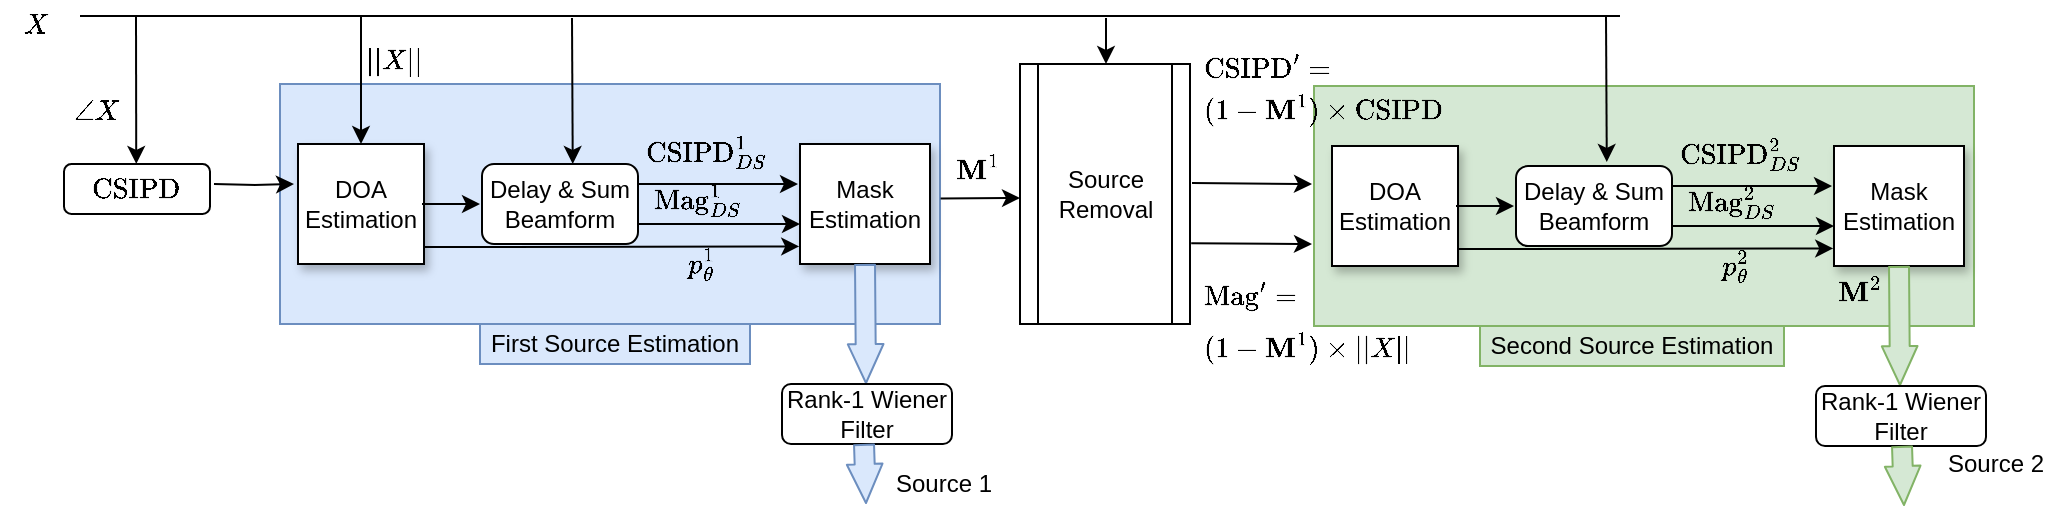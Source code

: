 <mxfile version="12.1.0" type="github" pages="1"><diagram id="od8Y8C4DSqS_Qob8x_1s" name="Page-1"><mxGraphModel dx="981" dy="612" grid="1" gridSize="10" guides="1" tooltips="1" connect="1" arrows="1" fold="1" page="1" pageScale="1" pageWidth="1169" pageHeight="827" math="1" shadow="0"><root><mxCell id="0"/><mxCell id="1" parent="0"/><mxCell id="a5M3Ul1GQjcWvPVs12yN-65" value="&lt;div&gt;$$||X||$$&lt;/div&gt;" style="text;html=1;resizable=0;points=[];align=center;verticalAlign=middle;labelBackgroundColor=#ffffff;" vertex="1" connectable="0" parent="1"><mxGeometry x="248.919" y="99" as="geometry"><mxPoint x="7.5" y="-60" as="offset"/></mxGeometry></mxCell><mxCell id="a5M3Ul1GQjcWvPVs12yN-4" value="" style="rounded=0;whiteSpace=wrap;html=1;fillColor=#dae8fc;strokeColor=#6c8ebf;" vertex="1" parent="1"><mxGeometry x="200" y="50" width="330" height="120" as="geometry"/></mxCell><mxCell id="fAk3uDWp7C3FxuoYsQkG-1" value="&lt;div&gt;DOA&lt;/div&gt;&lt;div&gt;Estimation&lt;br&gt;&lt;/div&gt;" style="rounded=0;whiteSpace=wrap;html=1;shadow=1;glass=0;comic=0;gradientColor=#ffffff;" parent="1" vertex="1"><mxGeometry x="209" y="80" width="63" height="60" as="geometry"/></mxCell><mxCell id="fAk3uDWp7C3FxuoYsQkG-2" value="&lt;div&gt;Mask&lt;/div&gt;&lt;div&gt;Estimation&lt;/div&gt;" style="rounded=0;whiteSpace=wrap;html=1;shadow=1;" parent="1" vertex="1"><mxGeometry x="460" y="80" width="65" height="60" as="geometry"/></mxCell><mxCell id="fAk3uDWp7C3FxuoYsQkG-23" style="edgeStyle=orthogonalEdgeStyle;rounded=0;orthogonalLoop=1;jettySize=auto;html=1;" parent="1" edge="1"><mxGeometry relative="1" as="geometry"><mxPoint x="207" y="100" as="targetPoint"/><mxPoint x="167" y="100.0" as="sourcePoint"/></mxGeometry></mxCell><mxCell id="fAk3uDWp7C3FxuoYsQkG-25" value="" style="endArrow=classic;html=1;exitX=1;exitY=0.5;exitDx=0;exitDy=0;" parent="1" edge="1"><mxGeometry width="50" height="50" relative="1" as="geometry"><mxPoint x="271" y="110" as="sourcePoint"/><mxPoint x="300" y="110" as="targetPoint"/></mxGeometry></mxCell><mxCell id="fAk3uDWp7C3FxuoYsQkG-27" value="&lt;div&gt;Source&lt;/div&gt;&lt;div&gt;Removal&lt;br&gt;&lt;/div&gt;" style="shape=process;whiteSpace=wrap;html=1;backgroundOutline=1;" parent="1" vertex="1"><mxGeometry x="570" y="40" width="85" height="130" as="geometry"/></mxCell><mxCell id="BpN_kunuUldj0sohHr4y-5" value="" style="endArrow=classic;html=1;" parent="1" edge="1"><mxGeometry width="50" height="50" relative="1" as="geometry"><mxPoint x="656" y="99.5" as="sourcePoint"/><mxPoint x="716" y="100" as="targetPoint"/></mxGeometry></mxCell><mxCell id="BpN_kunuUldj0sohHr4y-8" value="" style="endArrow=classic;html=1;exitX=1.007;exitY=0.689;exitDx=0;exitDy=0;exitPerimeter=0;" parent="1" edge="1"><mxGeometry width="50" height="50" relative="1" as="geometry"><mxPoint x="655.595" y="129.57" as="sourcePoint"/><mxPoint x="716" y="130" as="targetPoint"/></mxGeometry></mxCell><mxCell id="BpN_kunuUldj0sohHr4y-9" value="&lt;div&gt;$$\text{CSIPD}'=$$&lt;/div&gt;" style="text;html=1;resizable=0;points=[];autosize=1;align=left;verticalAlign=top;spacingTop=-4;" parent="1" vertex="1"><mxGeometry x="660" y="20" width="120" height="20" as="geometry"/></mxCell><mxCell id="BpN_kunuUldj0sohHr4y-11" value="" style="endArrow=classic;html=1;exitX=1.007;exitY=0.477;exitDx=0;exitDy=0;exitPerimeter=0;" parent="1" edge="1"><mxGeometry width="50" height="50" relative="1" as="geometry"><mxPoint x="530.31" y="107.24" as="sourcePoint"/><mxPoint x="570" y="107" as="targetPoint"/></mxGeometry></mxCell><mxCell id="BpN_kunuUldj0sohHr4y-12" value="&lt;div&gt;$$\text{Mag}'=$$&lt;/div&gt;" style="text;html=1;resizable=0;points=[];autosize=1;align=left;verticalAlign=top;spacingTop=-4;" parent="1" vertex="1"><mxGeometry x="660" y="134" width="100" height="20" as="geometry"/></mxCell><mxCell id="BpN_kunuUldj0sohHr4y-13" value="" style="shape=flexArrow;endArrow=classic;html=1;exitX=0.45;exitY=0.999;exitDx=0;exitDy=0;exitPerimeter=0;fillColor=#dae8fc;strokeColor=#6c8ebf;endWidth=6.839;endSize=6.14;" parent="1" edge="1"><mxGeometry width="50" height="50" relative="1" as="geometry"><mxPoint x="492.5" y="139.94" as="sourcePoint"/><mxPoint x="493" y="200" as="targetPoint"/></mxGeometry></mxCell><mxCell id="BpN_kunuUldj0sohHr4y-15" value="&lt;div&gt;Source 1&lt;/div&gt;" style="text;html=1;resizable=0;points=[];autosize=1;align=left;verticalAlign=top;spacingTop=-4;" parent="1" vertex="1"><mxGeometry x="506" y="240" width="60" height="20" as="geometry"/></mxCell><mxCell id="a5M3Ul1GQjcWvPVs12yN-3" value="" style="shape=image;html=1;verticalAlign=top;verticalLabelPosition=bottom;labelBackgroundColor=#ffffff;imageAspect=0;aspect=fixed;image=https://cdn2.iconfinder.com/data/icons/arrows-and-universal-actions-icon-set/256/more-128.png" vertex="1" parent="1"><mxGeometry x="1053" y="100" width="34" height="34" as="geometry"/></mxCell><mxCell id="a5M3Ul1GQjcWvPVs12yN-7" value="First Source Estimation" style="text;html=1;strokeColor=#6c8ebf;fillColor=#dae8fc;align=center;verticalAlign=middle;whiteSpace=wrap;rounded=0;" vertex="1" parent="1"><mxGeometry x="300" y="170" width="135" height="20" as="geometry"/></mxCell><mxCell id="a5M3Ul1GQjcWvPVs12yN-9" value="" style="endArrow=none;html=1;" edge="1" parent="1"><mxGeometry width="50" height="50" relative="1" as="geometry"><mxPoint x="100" y="16" as="sourcePoint"/><mxPoint x="870" y="16" as="targetPoint"/></mxGeometry></mxCell><mxCell id="a5M3Ul1GQjcWvPVs12yN-10" value="&lt;div&gt;Delay &amp;amp; Sum&lt;/div&gt;Beamform" style="rounded=1;whiteSpace=wrap;html=1;" vertex="1" parent="1"><mxGeometry x="301" y="90" width="78" height="40" as="geometry"/></mxCell><mxCell id="a5M3Ul1GQjcWvPVs12yN-13" value="" style="endArrow=classic;html=1;exitX=1;exitY=0.25;exitDx=0;exitDy=0;" edge="1" parent="1" source="a5M3Ul1GQjcWvPVs12yN-10"><mxGeometry width="50" height="50" relative="1" as="geometry"><mxPoint x="411" y="100" as="sourcePoint"/><mxPoint x="459" y="100" as="targetPoint"/></mxGeometry></mxCell><mxCell id="a5M3Ul1GQjcWvPVs12yN-14" value="" style="endArrow=classic;html=1;exitX=1;exitY=0.75;exitDx=0;exitDy=0;" edge="1" parent="1" source="a5M3Ul1GQjcWvPVs12yN-10"><mxGeometry width="50" height="50" relative="1" as="geometry"><mxPoint x="412" y="120" as="sourcePoint"/><mxPoint x="460" y="120" as="targetPoint"/></mxGeometry></mxCell><mxCell id="a5M3Ul1GQjcWvPVs12yN-15" value="&lt;div&gt;$$\text{CSIPD}^1_{DS}$$&lt;/div&gt;" style="text;html=1;resizable=0;points=[];autosize=1;align=left;verticalAlign=top;spacingTop=-4;" vertex="1" parent="1"><mxGeometry x="381" y="61" width="150" height="20" as="geometry"/></mxCell><mxCell id="a5M3Ul1GQjcWvPVs12yN-17" value="$$\text{Mag}^1_{DS}$$" style="text;html=1;resizable=0;points=[];autosize=1;align=left;verticalAlign=top;spacingTop=-4;" vertex="1" parent="1"><mxGeometry x="385" y="85" width="140" height="20" as="geometry"/></mxCell><mxCell id="a5M3Ul1GQjcWvPVs12yN-18" value="" style="endArrow=classic;html=1;entryX=-0.006;entryY=0.854;entryDx=0;entryDy=0;entryPerimeter=0;" edge="1" parent="1" target="fAk3uDWp7C3FxuoYsQkG-2"><mxGeometry width="50" height="50" relative="1" as="geometry"><mxPoint x="272" y="131.5" as="sourcePoint"/><mxPoint x="443" y="131.48" as="targetPoint"/></mxGeometry></mxCell><mxCell id="a5M3Ul1GQjcWvPVs12yN-19" value="$$p^1_{\theta}$$" style="text;html=1;resizable=0;points=[];autosize=1;align=left;verticalAlign=top;spacingTop=-4;" vertex="1" parent="1"><mxGeometry x="402" y="117" width="100" height="20" as="geometry"/></mxCell><mxCell id="a5M3Ul1GQjcWvPVs12yN-20" value="&lt;div&gt;Rank-1 Wiener&lt;/div&gt;&lt;div&gt;Filter&lt;br&gt;&lt;/div&gt;" style="rounded=1;whiteSpace=wrap;html=1;" vertex="1" parent="1"><mxGeometry x="451" y="200" width="85" height="30" as="geometry"/></mxCell><mxCell id="a5M3Ul1GQjcWvPVs12yN-23" value="" style="shape=flexArrow;endArrow=classic;html=1;exitX=0.45;exitY=0.999;exitDx=0;exitDy=0;exitPerimeter=0;fillColor=#dae8fc;strokeColor=#6c8ebf;endWidth=6.839;endSize=6.14;" edge="1" parent="1"><mxGeometry width="50" height="50" relative="1" as="geometry"><mxPoint x="492" y="229.94" as="sourcePoint"/><mxPoint x="493" y="260" as="targetPoint"/></mxGeometry></mxCell><mxCell id="a5M3Ul1GQjcWvPVs12yN-26" value="$$\angle X$$" style="text;html=1;resizable=0;points=[];align=center;verticalAlign=middle;labelBackgroundColor=#ffffff;" vertex="1" connectable="0" parent="1"><mxGeometry x="100.167" y="134" as="geometry"><mxPoint x="7.5" y="-70" as="offset"/></mxGeometry></mxCell><mxCell id="a5M3Ul1GQjcWvPVs12yN-27" value="" style="endArrow=classic;html=1;entryX=0.514;entryY=-0.003;entryDx=0;entryDy=0;entryPerimeter=0;" edge="1" parent="1"><mxGeometry width="50" height="50" relative="1" as="geometry"><mxPoint x="128" y="16" as="sourcePoint"/><mxPoint x="128.12" y="89.94" as="targetPoint"/><Array as="points"><mxPoint x="128" y="16"/></Array></mxGeometry></mxCell><mxCell id="a5M3Ul1GQjcWvPVs12yN-29" value="&lt;div&gt;$$X$$&lt;/div&gt;" style="text;html=1;resizable=0;points=[];align=center;verticalAlign=middle;labelBackgroundColor=#ffffff;" vertex="1" connectable="0" parent="1"><mxGeometry x="69.919" y="80" as="geometry"><mxPoint x="7.5" y="-60" as="offset"/></mxGeometry></mxCell><mxCell id="a5M3Ul1GQjcWvPVs12yN-30" value="" style="endArrow=classic;html=1;entryX=0.5;entryY=0;entryDx=0;entryDy=0;" edge="1" parent="1" target="fAk3uDWp7C3FxuoYsQkG-1"><mxGeometry width="50" height="50" relative="1" as="geometry"><mxPoint x="240.5" y="16" as="sourcePoint"/><mxPoint x="240.5" y="76" as="targetPoint"/></mxGeometry></mxCell><mxCell id="a5M3Ul1GQjcWvPVs12yN-33" value="" style="endArrow=classic;html=1;entryX=0.633;entryY=0;entryDx=0;entryDy=0;entryPerimeter=0;" edge="1" parent="1"><mxGeometry width="50" height="50" relative="1" as="geometry"><mxPoint x="346" y="17" as="sourcePoint"/><mxPoint x="346.374" y="90" as="targetPoint"/></mxGeometry></mxCell><mxCell id="a5M3Ul1GQjcWvPVs12yN-35" value="" style="endArrow=classic;html=1;" edge="1" parent="1"><mxGeometry width="50" height="50" relative="1" as="geometry"><mxPoint x="613" y="17" as="sourcePoint"/><mxPoint x="613" y="40" as="targetPoint"/></mxGeometry></mxCell><mxCell id="a5M3Ul1GQjcWvPVs12yN-36" value="" style="rounded=0;whiteSpace=wrap;html=1;fillColor=#d5e8d4;strokeColor=#82b366;" vertex="1" parent="1"><mxGeometry x="717" y="51" width="330" height="120" as="geometry"/></mxCell><mxCell id="a5M3Ul1GQjcWvPVs12yN-37" value="&lt;div&gt;DOA&lt;/div&gt;&lt;div&gt;Estimation&lt;br&gt;&lt;/div&gt;" style="rounded=0;whiteSpace=wrap;html=1;shadow=1;glass=0;comic=0;" vertex="1" parent="1"><mxGeometry x="726" y="81" width="63" height="60" as="geometry"/></mxCell><mxCell id="a5M3Ul1GQjcWvPVs12yN-38" value="&lt;div&gt;Mask&lt;/div&gt;&lt;div&gt;Estimation&lt;/div&gt;" style="rounded=0;whiteSpace=wrap;html=1;shadow=1;" vertex="1" parent="1"><mxGeometry x="977" y="81" width="65" height="60" as="geometry"/></mxCell><mxCell id="a5M3Ul1GQjcWvPVs12yN-40" value="" style="endArrow=classic;html=1;exitX=1;exitY=0.5;exitDx=0;exitDy=0;" edge="1" parent="1"><mxGeometry width="50" height="50" relative="1" as="geometry"><mxPoint x="788" y="111" as="sourcePoint"/><mxPoint x="817" y="111" as="targetPoint"/></mxGeometry></mxCell><mxCell id="a5M3Ul1GQjcWvPVs12yN-41" value="" style="shape=flexArrow;endArrow=classic;html=1;exitX=0.45;exitY=0.999;exitDx=0;exitDy=0;exitPerimeter=0;fillColor=#d5e8d4;strokeColor=#82b366;endWidth=6.839;endSize=6.14;" edge="1" parent="1"><mxGeometry width="50" height="50" relative="1" as="geometry"><mxPoint x="1009.5" y="140.94" as="sourcePoint"/><mxPoint x="1010" y="201" as="targetPoint"/></mxGeometry></mxCell><mxCell id="a5M3Ul1GQjcWvPVs12yN-42" value="Second Source Estimation" style="text;html=1;strokeColor=#82b366;fillColor=#d5e8d4;align=center;verticalAlign=middle;whiteSpace=wrap;rounded=0;" vertex="1" parent="1"><mxGeometry x="800" y="171" width="152" height="20" as="geometry"/></mxCell><mxCell id="a5M3Ul1GQjcWvPVs12yN-43" value="&lt;div&gt;Delay &amp;amp; Sum&lt;/div&gt;Beamform" style="rounded=1;whiteSpace=wrap;html=1;" vertex="1" parent="1"><mxGeometry x="818" y="91" width="78" height="40" as="geometry"/></mxCell><mxCell id="a5M3Ul1GQjcWvPVs12yN-44" value="" style="endArrow=classic;html=1;exitX=1;exitY=0.25;exitDx=0;exitDy=0;" edge="1" parent="1" source="a5M3Ul1GQjcWvPVs12yN-43"><mxGeometry width="50" height="50" relative="1" as="geometry"><mxPoint x="928" y="101" as="sourcePoint"/><mxPoint x="976" y="101" as="targetPoint"/></mxGeometry></mxCell><mxCell id="a5M3Ul1GQjcWvPVs12yN-45" value="" style="endArrow=classic;html=1;exitX=1;exitY=0.75;exitDx=0;exitDy=0;" edge="1" parent="1" source="a5M3Ul1GQjcWvPVs12yN-43"><mxGeometry width="50" height="50" relative="1" as="geometry"><mxPoint x="929" y="121" as="sourcePoint"/><mxPoint x="977.0" y="121" as="targetPoint"/></mxGeometry></mxCell><mxCell id="a5M3Ul1GQjcWvPVs12yN-46" value="$$\text{CSIPD}^2_{DS}$$" style="text;html=1;resizable=0;points=[];autosize=1;align=left;verticalAlign=top;spacingTop=-4;" vertex="1" parent="1"><mxGeometry x="898" y="62" width="150" height="20" as="geometry"/></mxCell><mxCell id="a5M3Ul1GQjcWvPVs12yN-47" value="$$\text{Mag}^2_{DS}$$" style="text;html=1;resizable=0;points=[];autosize=1;align=left;verticalAlign=top;spacingTop=-4;" vertex="1" parent="1"><mxGeometry x="902" y="86" width="140" height="20" as="geometry"/></mxCell><mxCell id="a5M3Ul1GQjcWvPVs12yN-48" value="" style="endArrow=classic;html=1;entryX=-0.006;entryY=0.854;entryDx=0;entryDy=0;entryPerimeter=0;" edge="1" parent="1" target="a5M3Ul1GQjcWvPVs12yN-38"><mxGeometry width="50" height="50" relative="1" as="geometry"><mxPoint x="789.0" y="132.5" as="sourcePoint"/><mxPoint x="960" y="132.48" as="targetPoint"/></mxGeometry></mxCell><mxCell id="a5M3Ul1GQjcWvPVs12yN-49" value="$$p^2_{\theta}$$" style="text;html=1;resizable=0;points=[];autosize=1;align=left;verticalAlign=top;spacingTop=-4;" vertex="1" parent="1"><mxGeometry x="919" y="118" width="100" height="20" as="geometry"/></mxCell><mxCell id="a5M3Ul1GQjcWvPVs12yN-50" value="&lt;div&gt;Rank-1 Wiener&lt;/div&gt;&lt;div&gt;Filter&lt;br&gt;&lt;/div&gt;" style="rounded=1;whiteSpace=wrap;html=1;" vertex="1" parent="1"><mxGeometry x="968" y="201" width="85" height="30" as="geometry"/></mxCell><mxCell id="a5M3Ul1GQjcWvPVs12yN-51" value="" style="shape=flexArrow;endArrow=classic;html=1;exitX=0.45;exitY=0.999;exitDx=0;exitDy=0;exitPerimeter=0;fillColor=#d5e8d4;strokeColor=#82b366;endWidth=6.839;endSize=6.14;" edge="1" parent="1"><mxGeometry width="50" height="50" relative="1" as="geometry"><mxPoint x="1011.0" y="230.94" as="sourcePoint"/><mxPoint x="1012" y="261" as="targetPoint"/></mxGeometry></mxCell><mxCell id="a5M3Ul1GQjcWvPVs12yN-54" value="" style="endArrow=classic;html=1;entryX=0.582;entryY=-0.05;entryDx=0;entryDy=0;entryPerimeter=0;" edge="1" parent="1" target="a5M3Ul1GQjcWvPVs12yN-43"><mxGeometry width="50" height="50" relative="1" as="geometry"><mxPoint x="863" y="16" as="sourcePoint"/><mxPoint x="863.374" y="89" as="targetPoint"/></mxGeometry></mxCell><mxCell id="a5M3Ul1GQjcWvPVs12yN-59" value="$$\mathbf{M}^1$$" style="text;html=1;resizable=0;points=[];autosize=1;align=left;verticalAlign=top;spacingTop=-4;" vertex="1" parent="1"><mxGeometry x="536" y="70" width="110" height="20" as="geometry"/></mxCell><mxCell id="a5M3Ul1GQjcWvPVs12yN-61" value="&lt;div&gt;Source 2&lt;br&gt;&lt;/div&gt;" style="text;html=1;resizable=0;points=[];autosize=1;align=left;verticalAlign=top;spacingTop=-4;" vertex="1" parent="1"><mxGeometry x="1031.857" y="230" width="60" height="20" as="geometry"/></mxCell><mxCell id="a5M3Ul1GQjcWvPVs12yN-64" value="$$\mathbf{M}^2$$" style="text;html=1;resizable=0;points=[];autosize=1;align=left;verticalAlign=top;spacingTop=-4;" vertex="1" parent="1"><mxGeometry x="977" y="131" width="110" height="20" as="geometry"/></mxCell><mxCell id="a5M3Ul1GQjcWvPVs12yN-68" value="$$(1- \mathbf{M}^1) \times \text{CSIPD}$$" style="text;html=1;" vertex="1" parent="1"><mxGeometry x="660" y="36" width="220" height="30" as="geometry"/></mxCell><mxCell id="a5M3Ul1GQjcWvPVs12yN-69" value="$$(1- \mathbf{M}^1 )\times ||X||$$" style="text;html=1;" vertex="1" parent="1"><mxGeometry x="660" y="155" width="180" height="30" as="geometry"/></mxCell><mxCell id="a5M3Ul1GQjcWvPVs12yN-71" value="$$\text{CSIPD}$$" style="rounded=1;whiteSpace=wrap;html=1;glass=0;gradientColor=none;" vertex="1" parent="1"><mxGeometry x="92" y="90" width="73" height="25" as="geometry"/></mxCell></root></mxGraphModel></diagram></mxfile>